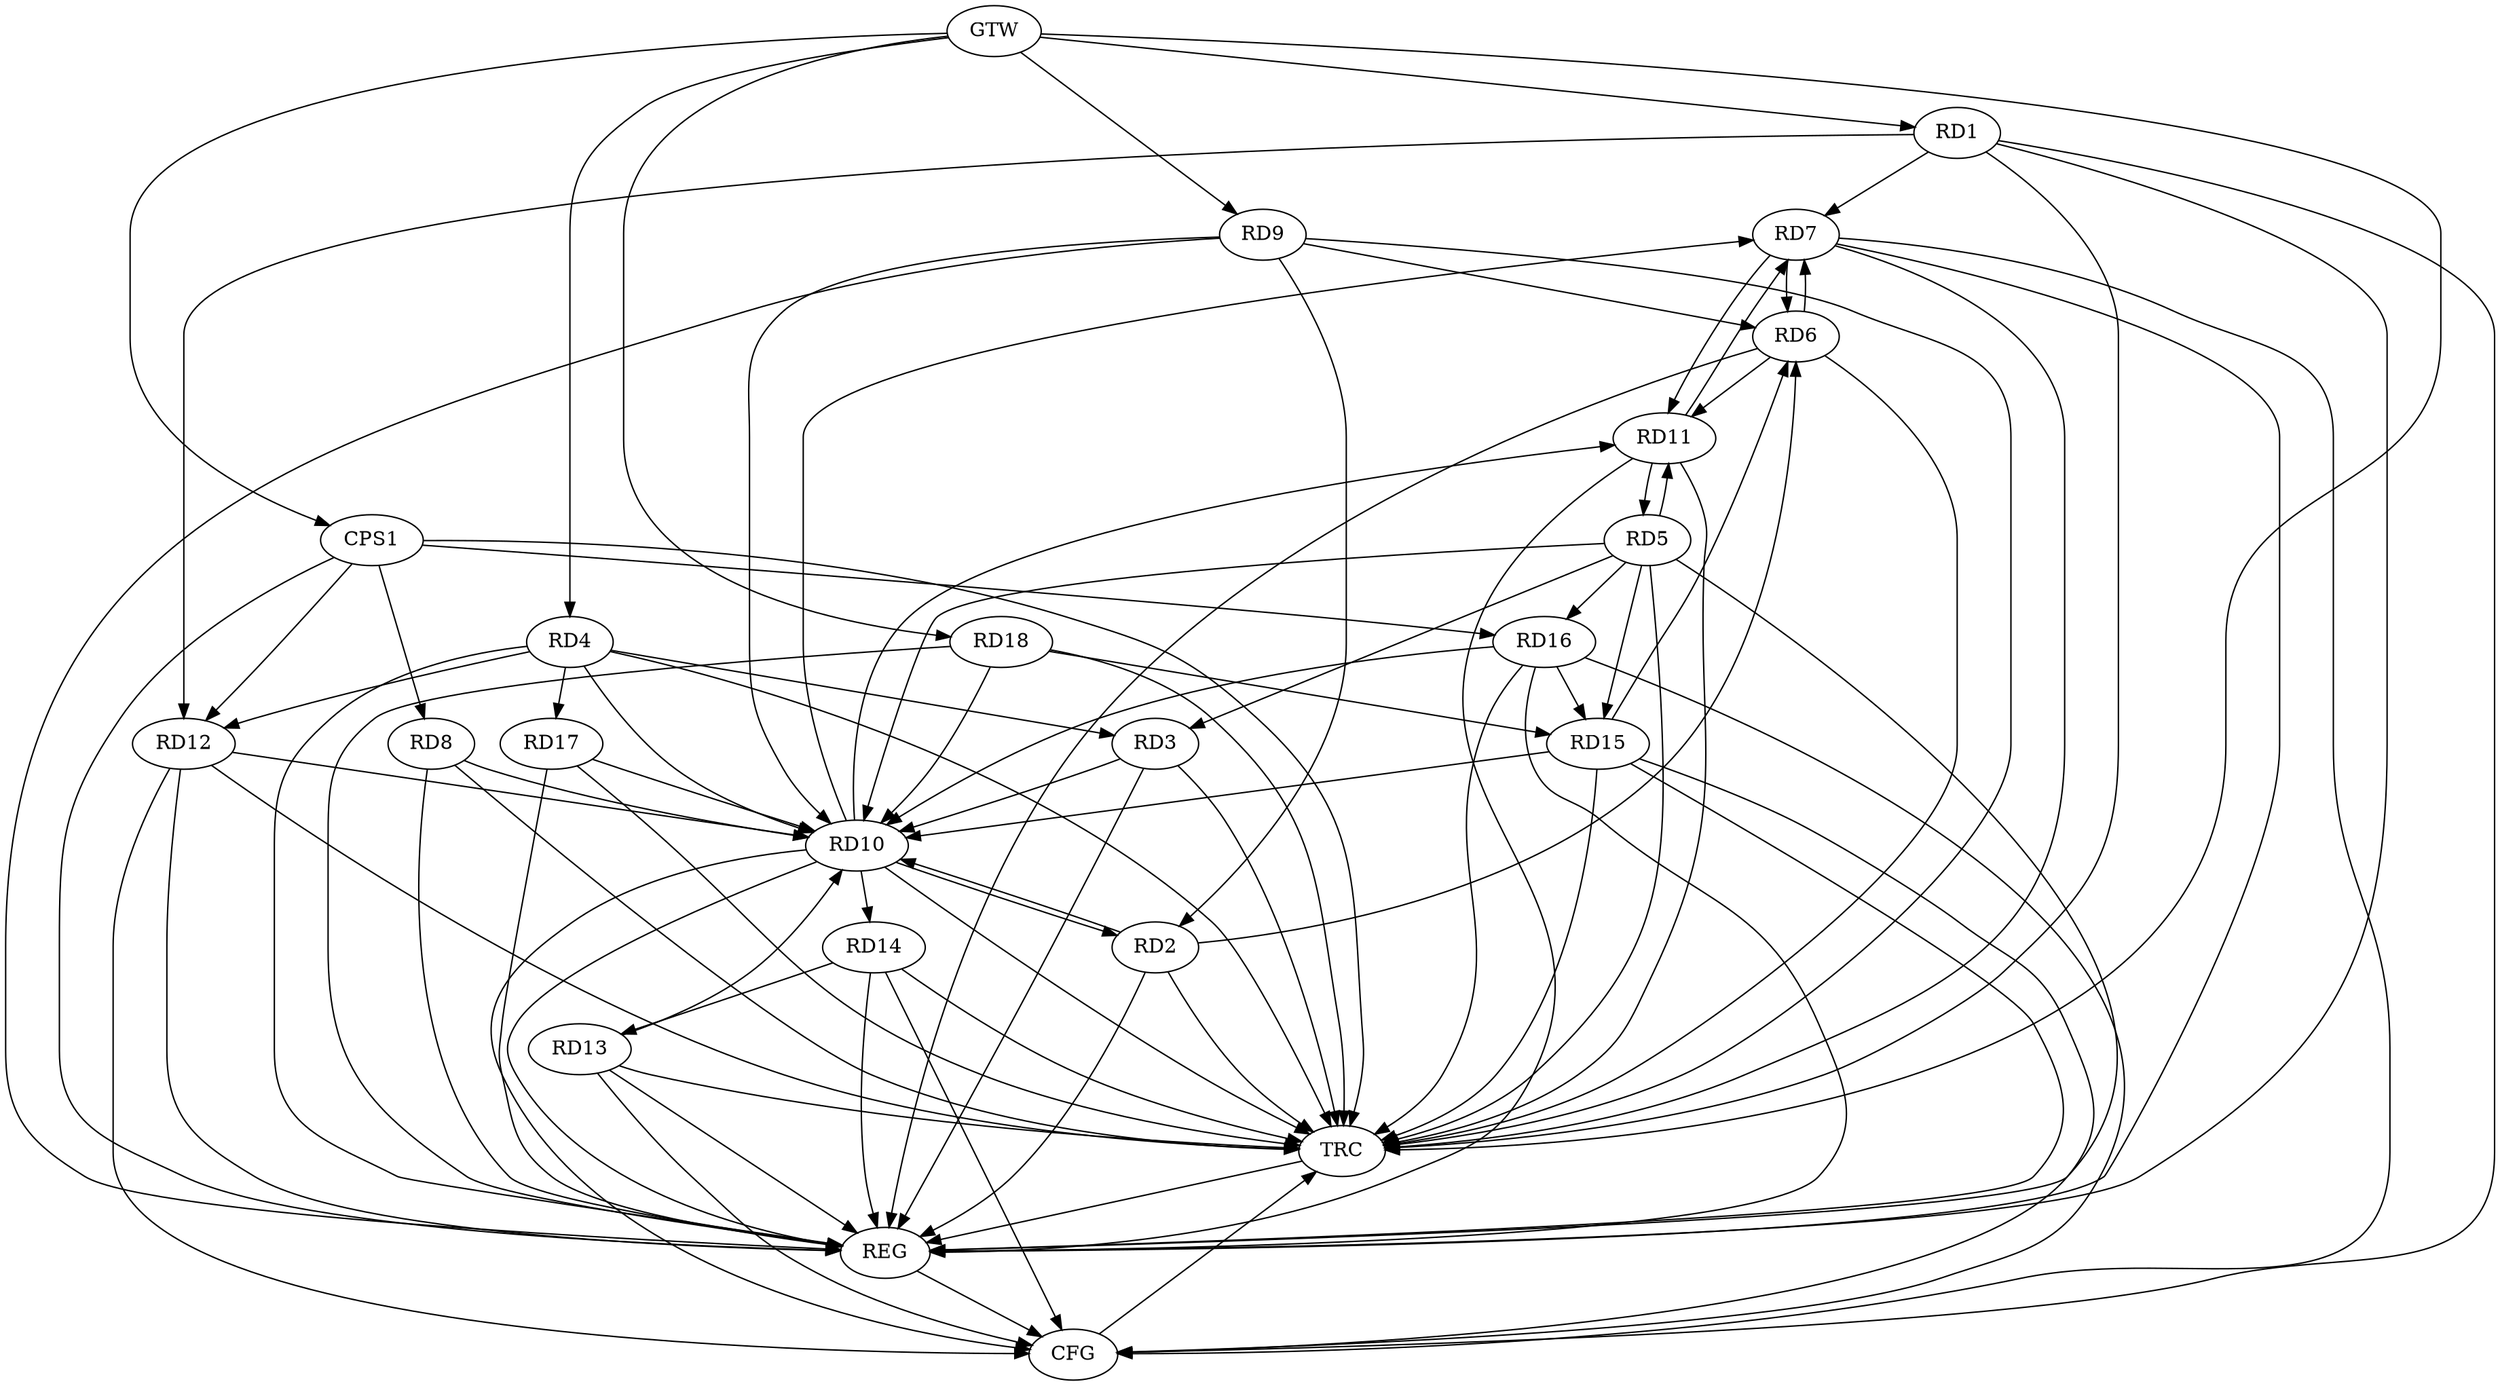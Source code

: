 strict digraph G {
  RD1 [ label="RD1" ];
  RD2 [ label="RD2" ];
  RD3 [ label="RD3" ];
  RD4 [ label="RD4" ];
  RD5 [ label="RD5" ];
  RD6 [ label="RD6" ];
  RD7 [ label="RD7" ];
  RD8 [ label="RD8" ];
  RD9 [ label="RD9" ];
  RD10 [ label="RD10" ];
  RD11 [ label="RD11" ];
  RD12 [ label="RD12" ];
  RD13 [ label="RD13" ];
  RD14 [ label="RD14" ];
  RD15 [ label="RD15" ];
  RD16 [ label="RD16" ];
  RD17 [ label="RD17" ];
  RD18 [ label="RD18" ];
  CPS1 [ label="CPS1" ];
  GTW [ label="GTW" ];
  REG [ label="REG" ];
  CFG [ label="CFG" ];
  TRC [ label="TRC" ];
  RD1 -> RD7;
  RD1 -> RD12;
  RD2 -> RD6;
  RD9 -> RD2;
  RD10 -> RD2;
  RD4 -> RD3;
  RD5 -> RD3;
  RD3 -> RD10;
  RD4 -> RD10;
  RD4 -> RD12;
  RD4 -> RD17;
  RD5 -> RD10;
  RD5 -> RD11;
  RD11 -> RD5;
  RD5 -> RD15;
  RD5 -> RD16;
  RD6 -> RD7;
  RD7 -> RD6;
  RD9 -> RD6;
  RD6 -> RD11;
  RD15 -> RD6;
  RD10 -> RD7;
  RD7 -> RD11;
  RD11 -> RD7;
  RD10 -> RD11;
  RD13 -> RD10;
  RD10 -> RD14;
  RD16 -> RD10;
  RD14 -> RD13;
  RD16 -> RD15;
  RD18 -> RD15;
  CPS1 -> RD8;
  CPS1 -> RD12;
  CPS1 -> RD16;
  GTW -> RD1;
  GTW -> RD4;
  GTW -> RD9;
  GTW -> RD18;
  GTW -> CPS1;
  RD1 -> REG;
  RD2 -> REG;
  RD3 -> REG;
  RD4 -> REG;
  RD5 -> REG;
  RD6 -> REG;
  RD7 -> REG;
  RD8 -> REG;
  RD9 -> REG;
  RD10 -> REG;
  RD11 -> REG;
  RD12 -> REG;
  RD13 -> REG;
  RD14 -> REG;
  RD15 -> REG;
  RD16 -> REG;
  RD17 -> REG;
  RD18 -> REG;
  CPS1 -> REG;
  RD13 -> CFG;
  RD1 -> CFG;
  RD16 -> CFG;
  RD15 -> CFG;
  RD14 -> CFG;
  RD7 -> CFG;
  RD10 -> CFG;
  RD12 -> CFG;
  REG -> CFG;
  RD1 -> TRC;
  RD2 -> TRC;
  RD3 -> TRC;
  RD4 -> TRC;
  RD5 -> TRC;
  RD6 -> TRC;
  RD7 -> TRC;
  RD8 -> TRC;
  RD9 -> TRC;
  RD10 -> TRC;
  RD11 -> TRC;
  RD12 -> TRC;
  RD13 -> TRC;
  RD14 -> TRC;
  RD15 -> TRC;
  RD16 -> TRC;
  RD17 -> TRC;
  RD18 -> TRC;
  CPS1 -> TRC;
  GTW -> TRC;
  CFG -> TRC;
  TRC -> REG;
  RD8 -> RD10;
  RD9 -> RD10;
  RD12 -> RD10;
  RD17 -> RD10;
  RD18 -> RD10;
  RD15 -> RD10;
  RD2 -> RD10;
}

